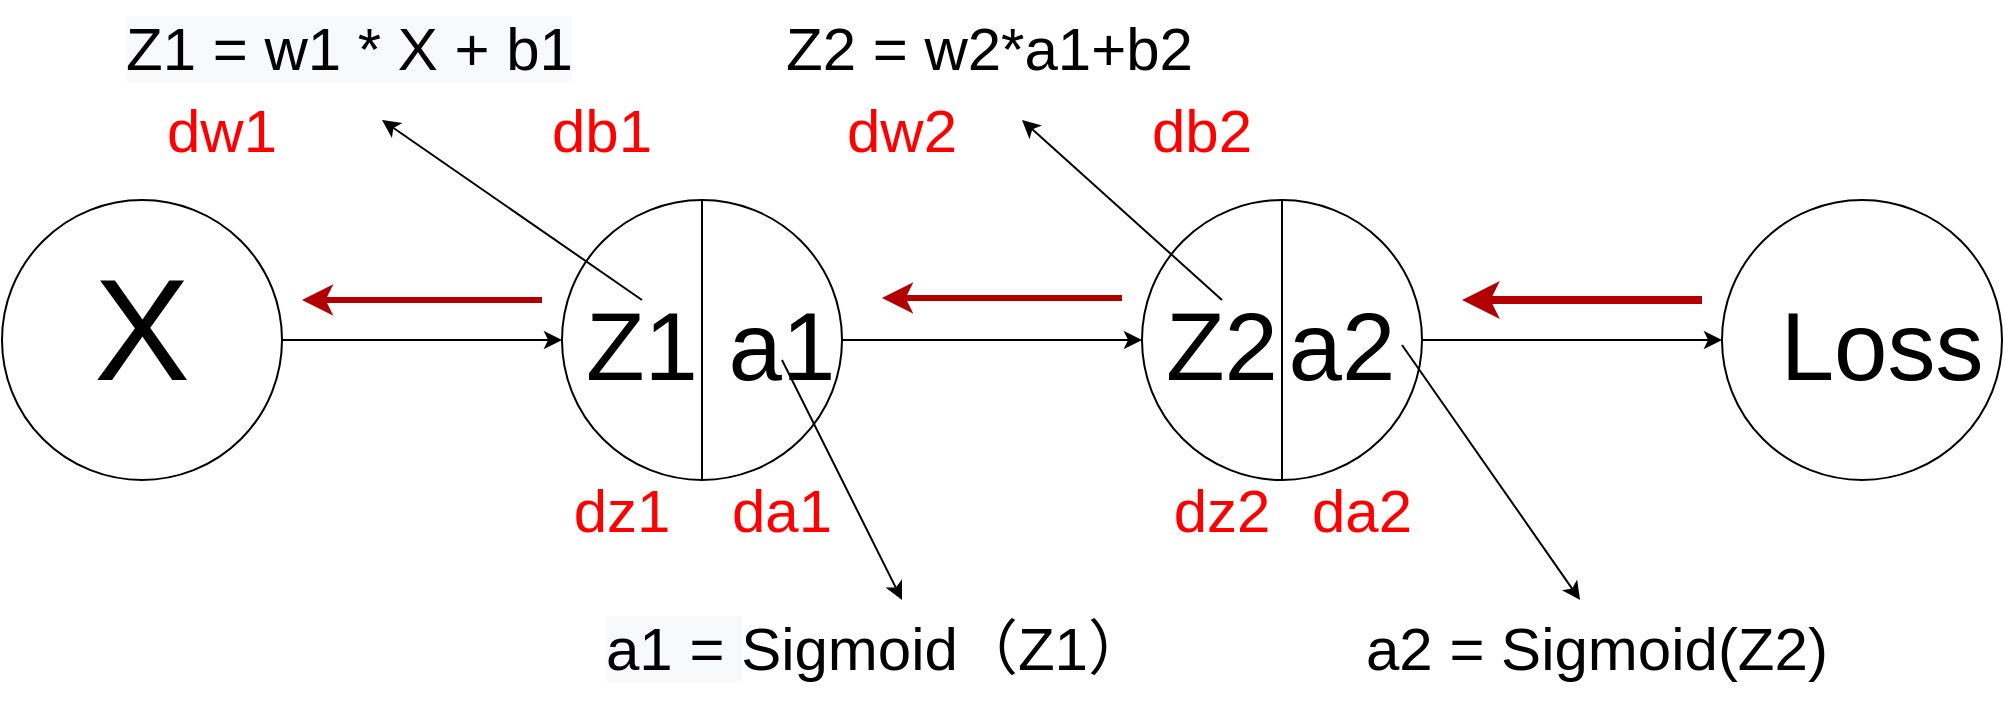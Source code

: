 <mxfile version="20.2.5" type="device"><diagram id="DU77TVv2JnunWvORWXSk" name="第 1 页"><mxGraphModel dx="1038" dy="621" grid="1" gridSize="10" guides="1" tooltips="1" connect="1" arrows="1" fold="1" page="1" pageScale="1" pageWidth="827" pageHeight="1169" math="0" shadow="0"><root><mxCell id="0"/><mxCell id="1" parent="0"/><mxCell id="XCmyhjgtLvV2xC0jC206-1" value="" style="ellipse;whiteSpace=wrap;html=1;aspect=fixed;" vertex="1" parent="1"><mxGeometry x="70" y="140" width="140" height="140" as="geometry"/></mxCell><mxCell id="XCmyhjgtLvV2xC0jC206-2" value="" style="ellipse;whiteSpace=wrap;html=1;aspect=fixed;" vertex="1" parent="1"><mxGeometry x="350" y="140" width="140" height="140" as="geometry"/></mxCell><mxCell id="XCmyhjgtLvV2xC0jC206-3" value="" style="endArrow=none;html=1;rounded=0;entryX=0.5;entryY=0;entryDx=0;entryDy=0;exitX=0.5;exitY=1;exitDx=0;exitDy=0;" edge="1" parent="1" source="XCmyhjgtLvV2xC0jC206-2" target="XCmyhjgtLvV2xC0jC206-2"><mxGeometry width="50" height="50" relative="1" as="geometry"><mxPoint x="480" y="310" as="sourcePoint"/><mxPoint x="530" y="260" as="targetPoint"/></mxGeometry></mxCell><mxCell id="XCmyhjgtLvV2xC0jC206-4" value="" style="ellipse;whiteSpace=wrap;html=1;aspect=fixed;" vertex="1" parent="1"><mxGeometry x="640" y="140" width="140" height="140" as="geometry"/></mxCell><mxCell id="XCmyhjgtLvV2xC0jC206-5" value="" style="endArrow=none;html=1;rounded=0;entryX=0.5;entryY=0;entryDx=0;entryDy=0;exitX=0.5;exitY=1;exitDx=0;exitDy=0;" edge="1" parent="1" source="XCmyhjgtLvV2xC0jC206-4" target="XCmyhjgtLvV2xC0jC206-4"><mxGeometry width="50" height="50" relative="1" as="geometry"><mxPoint x="1000" y="300" as="sourcePoint"/><mxPoint x="1050" y="250" as="targetPoint"/></mxGeometry></mxCell><mxCell id="XCmyhjgtLvV2xC0jC206-6" value="" style="endArrow=classic;html=1;rounded=0;exitX=1;exitY=0.5;exitDx=0;exitDy=0;entryX=0;entryY=0.5;entryDx=0;entryDy=0;" edge="1" parent="1" source="XCmyhjgtLvV2xC0jC206-1" target="XCmyhjgtLvV2xC0jC206-2"><mxGeometry width="50" height="50" relative="1" as="geometry"><mxPoint x="470" y="300" as="sourcePoint"/><mxPoint x="520" y="250" as="targetPoint"/></mxGeometry></mxCell><mxCell id="XCmyhjgtLvV2xC0jC206-7" value="" style="endArrow=classic;html=1;rounded=0;entryX=0;entryY=0.5;entryDx=0;entryDy=0;exitX=1;exitY=0.5;exitDx=0;exitDy=0;" edge="1" parent="1" source="XCmyhjgtLvV2xC0jC206-2" target="XCmyhjgtLvV2xC0jC206-4"><mxGeometry width="50" height="50" relative="1" as="geometry"><mxPoint x="470" y="300" as="sourcePoint"/><mxPoint x="520" y="250" as="targetPoint"/></mxGeometry></mxCell><mxCell id="XCmyhjgtLvV2xC0jC206-8" value="&lt;font style=&quot;font-size: 72px;&quot;&gt;X&lt;/font&gt;" style="text;html=1;strokeColor=none;fillColor=none;align=center;verticalAlign=middle;whiteSpace=wrap;rounded=0;" vertex="1" parent="1"><mxGeometry x="110" y="190" width="60" height="30" as="geometry"/></mxCell><mxCell id="XCmyhjgtLvV2xC0jC206-9" value="&lt;font style=&quot;font-size: 48px;&quot;&gt;Z1&lt;/font&gt;" style="text;html=1;strokeColor=none;fillColor=none;align=center;verticalAlign=middle;whiteSpace=wrap;rounded=0;fontSize=72;" vertex="1" parent="1"><mxGeometry x="360" y="190" width="60" height="30" as="geometry"/></mxCell><mxCell id="XCmyhjgtLvV2xC0jC206-10" value="&lt;font style=&quot;font-size: 48px;&quot;&gt;a1&lt;/font&gt;" style="text;html=1;strokeColor=none;fillColor=none;align=center;verticalAlign=middle;whiteSpace=wrap;rounded=0;fontSize=72;" vertex="1" parent="1"><mxGeometry x="430" y="190" width="60" height="30" as="geometry"/></mxCell><mxCell id="XCmyhjgtLvV2xC0jC206-11" value="&lt;font style=&quot;font-size: 48px;&quot;&gt;a2&lt;/font&gt;" style="text;html=1;strokeColor=none;fillColor=none;align=center;verticalAlign=middle;whiteSpace=wrap;rounded=0;fontSize=72;" vertex="1" parent="1"><mxGeometry x="710" y="190" width="60" height="30" as="geometry"/></mxCell><mxCell id="XCmyhjgtLvV2xC0jC206-12" value="&lt;font style=&quot;font-size: 48px;&quot;&gt;Z2&lt;/font&gt;" style="text;html=1;strokeColor=none;fillColor=none;align=center;verticalAlign=middle;whiteSpace=wrap;rounded=0;fontSize=72;" vertex="1" parent="1"><mxGeometry x="650" y="190" width="60" height="30" as="geometry"/></mxCell><mxCell id="XCmyhjgtLvV2xC0jC206-13" value="&lt;span style=&quot;color: rgb(0, 0, 0); font-family: Helvetica; font-size: 30px; font-style: normal; font-variant-ligatures: normal; font-variant-caps: normal; font-weight: 400; letter-spacing: normal; orphans: 2; text-align: left; text-indent: 0px; text-transform: none; widows: 2; word-spacing: 0px; -webkit-text-stroke-width: 0px; background-color: rgb(248, 249, 250); text-decoration-thickness: initial; text-decoration-style: initial; text-decoration-color: initial; float: none; display: inline !important;&quot;&gt;Z1 = w1 * X + b1&lt;/span&gt;" style="text;whiteSpace=wrap;html=1;fontSize=30;fontColor=#000000;" vertex="1" parent="1"><mxGeometry x="130" y="40" width="260" height="60" as="geometry"/></mxCell><mxCell id="XCmyhjgtLvV2xC0jC206-14" value="&lt;font style=&quot;color: rgb(0, 0, 0); font-family: Helvetica; font-style: normal; font-variant-ligatures: normal; font-variant-caps: normal; font-weight: 400; letter-spacing: normal; orphans: 2; text-align: left; text-indent: 0px; text-transform: none; widows: 2; word-spacing: 0px; -webkit-text-stroke-width: 0px; background-color: rgb(248, 249, 250); text-decoration-thickness: initial; text-decoration-style: initial; text-decoration-color: initial; font-size: 30px;&quot;&gt;a1 =&amp;nbsp;&lt;/font&gt;&lt;span style=&quot;color: rgb(0, 0, 0); font-style: normal; font-variant-ligatures: normal; font-variant-caps: normal; font-weight: 400; letter-spacing: normal; orphans: 2; text-align: left; text-indent: 0px; text-transform: none; widows: 2; word-spacing: 0px; -webkit-text-stroke-width: 0px; text-decoration-thickness: initial; text-decoration-style: initial; text-decoration-color: initial; font-family: Arial, sans-serif; background-color: rgb(255, 255, 255); font-size: 30px;&quot;&gt;&lt;font style=&quot;font-size: 30px;&quot;&gt;Sigmoid（Z1）&lt;/font&gt;&lt;/span&gt;" style="text;whiteSpace=wrap;html=1;fontSize=30;fontColor=#000000;" vertex="1" parent="1"><mxGeometry x="370" y="340" width="300" height="60" as="geometry"/></mxCell><mxCell id="XCmyhjgtLvV2xC0jC206-15" value="&lt;span style=&quot;color: rgb(0, 0, 0); font-family: Arial, sans-serif; font-size: 30px; font-style: normal; font-variant-ligatures: normal; font-variant-caps: normal; font-weight: 400; letter-spacing: normal; orphans: 2; text-align: left; text-indent: 0px; text-transform: none; widows: 2; word-spacing: 0px; -webkit-text-stroke-width: 0px; background-color: rgb(255, 255, 255); text-decoration-thickness: initial; text-decoration-style: initial; text-decoration-color: initial; float: none; display: inline !important;&quot;&gt;Z2 = w2*a1+b2&lt;/span&gt;" style="text;whiteSpace=wrap;html=1;fontSize=30;fontColor=#000000;" vertex="1" parent="1"><mxGeometry x="460" y="40" width="240" height="60" as="geometry"/></mxCell><mxCell id="XCmyhjgtLvV2xC0jC206-16" value="&lt;span style=&quot;color: rgb(0, 0, 0); font-family: Arial, sans-serif; font-size: 30px; font-style: normal; font-variant-ligatures: normal; font-variant-caps: normal; font-weight: 400; letter-spacing: normal; orphans: 2; text-align: left; text-indent: 0px; text-transform: none; widows: 2; word-spacing: 0px; -webkit-text-stroke-width: 0px; background-color: rgb(255, 255, 255); text-decoration-thickness: initial; text-decoration-style: initial; text-decoration-color: initial; float: none; display: inline !important;&quot;&gt;a2 = Sigmoid(Z2)&lt;/span&gt;" style="text;whiteSpace=wrap;html=1;fontSize=30;fontColor=#000000;" vertex="1" parent="1"><mxGeometry x="750" y="340" width="260" height="60" as="geometry"/></mxCell><mxCell id="XCmyhjgtLvV2xC0jC206-17" value="" style="endArrow=classic;html=1;rounded=0;fontSize=30;fontColor=#000000;entryX=0.5;entryY=1;entryDx=0;entryDy=0;exitX=0.5;exitY=0;exitDx=0;exitDy=0;" edge="1" parent="1" source="XCmyhjgtLvV2xC0jC206-9" target="XCmyhjgtLvV2xC0jC206-13"><mxGeometry width="50" height="50" relative="1" as="geometry"><mxPoint x="460" y="360" as="sourcePoint"/><mxPoint x="510" y="310" as="targetPoint"/></mxGeometry></mxCell><mxCell id="XCmyhjgtLvV2xC0jC206-18" value="" style="endArrow=classic;html=1;rounded=0;fontSize=30;fontColor=#000000;entryX=0.5;entryY=0;entryDx=0;entryDy=0;" edge="1" parent="1" target="XCmyhjgtLvV2xC0jC206-14"><mxGeometry width="50" height="50" relative="1" as="geometry"><mxPoint x="460" y="220" as="sourcePoint"/><mxPoint x="510" y="310" as="targetPoint"/></mxGeometry></mxCell><mxCell id="XCmyhjgtLvV2xC0jC206-19" value="" style="endArrow=classic;html=1;rounded=0;fontSize=30;fontColor=#000000;entryX=0.5;entryY=1;entryDx=0;entryDy=0;exitX=0.5;exitY=0;exitDx=0;exitDy=0;" edge="1" parent="1" source="XCmyhjgtLvV2xC0jC206-12" target="XCmyhjgtLvV2xC0jC206-15"><mxGeometry width="50" height="50" relative="1" as="geometry"><mxPoint x="460" y="360" as="sourcePoint"/><mxPoint x="510" y="310" as="targetPoint"/></mxGeometry></mxCell><mxCell id="XCmyhjgtLvV2xC0jC206-20" value="" style="endArrow=classic;html=1;rounded=0;fontSize=30;fontColor=#000000;exitX=1;exitY=0.75;exitDx=0;exitDy=0;" edge="1" parent="1" source="XCmyhjgtLvV2xC0jC206-11" target="XCmyhjgtLvV2xC0jC206-16"><mxGeometry width="50" height="50" relative="1" as="geometry"><mxPoint x="710" y="330" as="sourcePoint"/><mxPoint x="840" y="270" as="targetPoint"/></mxGeometry></mxCell><mxCell id="XCmyhjgtLvV2xC0jC206-21" value="" style="ellipse;whiteSpace=wrap;html=1;aspect=fixed;" vertex="1" parent="1"><mxGeometry x="930" y="140" width="140" height="140" as="geometry"/></mxCell><mxCell id="XCmyhjgtLvV2xC0jC206-22" value="" style="endArrow=classic;html=1;rounded=0;entryX=0;entryY=0.5;entryDx=0;entryDy=0;exitX=1;exitY=0.5;exitDx=0;exitDy=0;" edge="1" parent="1" source="XCmyhjgtLvV2xC0jC206-4" target="XCmyhjgtLvV2xC0jC206-21"><mxGeometry width="50" height="50" relative="1" as="geometry"><mxPoint x="880" y="100" as="sourcePoint"/><mxPoint x="930" y="50" as="targetPoint"/></mxGeometry></mxCell><mxCell id="XCmyhjgtLvV2xC0jC206-23" value="&lt;font style=&quot;font-size: 48px;&quot;&gt;Loss&lt;/font&gt;" style="text;html=1;strokeColor=none;fillColor=none;align=center;verticalAlign=middle;whiteSpace=wrap;rounded=0;fontSize=72;" vertex="1" parent="1"><mxGeometry x="980" y="190" width="60" height="30" as="geometry"/></mxCell><mxCell id="XCmyhjgtLvV2xC0jC206-24" value="" style="endArrow=classic;html=1;rounded=0;fillColor=#e51400;strokeColor=#B20000;strokeWidth=4;" edge="1" parent="1"><mxGeometry width="50" height="50" relative="1" as="geometry"><mxPoint x="920" y="190" as="sourcePoint"/><mxPoint x="800" y="190" as="targetPoint"/></mxGeometry></mxCell><mxCell id="XCmyhjgtLvV2xC0jC206-26" value="" style="endArrow=classic;html=1;rounded=0;fillColor=#e51400;strokeColor=#B20000;strokeWidth=3;" edge="1" parent="1"><mxGeometry width="50" height="50" relative="1" as="geometry"><mxPoint x="340" y="190" as="sourcePoint"/><mxPoint x="220" y="190" as="targetPoint"/></mxGeometry></mxCell><mxCell id="XCmyhjgtLvV2xC0jC206-27" value="" style="endArrow=classic;html=1;rounded=0;fillColor=#e51400;strokeColor=#B20000;strokeWidth=3;" edge="1" parent="1"><mxGeometry width="50" height="50" relative="1" as="geometry"><mxPoint x="630" y="189" as="sourcePoint"/><mxPoint x="510" y="189" as="targetPoint"/></mxGeometry></mxCell><mxCell id="XCmyhjgtLvV2xC0jC206-28" value="&lt;font style=&quot;font-size: 30px;&quot; color=&quot;#ff0000&quot;&gt;da2&lt;/font&gt;" style="text;html=1;strokeColor=none;fillColor=none;align=center;verticalAlign=middle;whiteSpace=wrap;rounded=0;" vertex="1" parent="1"><mxGeometry x="720" y="280" width="60" height="30" as="geometry"/></mxCell><mxCell id="XCmyhjgtLvV2xC0jC206-29" value="&lt;font style=&quot;font-size: 30px;&quot; color=&quot;#ff0000&quot;&gt;dz2&lt;/font&gt;" style="text;html=1;strokeColor=none;fillColor=none;align=center;verticalAlign=middle;whiteSpace=wrap;rounded=0;" vertex="1" parent="1"><mxGeometry x="650" y="280" width="60" height="30" as="geometry"/></mxCell><mxCell id="XCmyhjgtLvV2xC0jC206-30" value="&lt;font style=&quot;font-size: 30px;&quot; color=&quot;#ff0000&quot;&gt;dw2&lt;/font&gt;" style="text;html=1;strokeColor=none;fillColor=none;align=center;verticalAlign=middle;whiteSpace=wrap;rounded=0;" vertex="1" parent="1"><mxGeometry x="490" y="90" width="60" height="30" as="geometry"/></mxCell><mxCell id="XCmyhjgtLvV2xC0jC206-31" value="&lt;font style=&quot;font-size: 30px;&quot; color=&quot;#ff0000&quot;&gt;db2&lt;/font&gt;" style="text;html=1;strokeColor=none;fillColor=none;align=center;verticalAlign=middle;whiteSpace=wrap;rounded=0;" vertex="1" parent="1"><mxGeometry x="640" y="90" width="60" height="30" as="geometry"/></mxCell><mxCell id="XCmyhjgtLvV2xC0jC206-32" value="&lt;font style=&quot;font-size: 30px;&quot; color=&quot;#ff0000&quot;&gt;dz1&lt;/font&gt;" style="text;html=1;strokeColor=none;fillColor=none;align=center;verticalAlign=middle;whiteSpace=wrap;rounded=0;" vertex="1" parent="1"><mxGeometry x="350" y="280" width="60" height="30" as="geometry"/></mxCell><mxCell id="XCmyhjgtLvV2xC0jC206-33" value="&lt;font style=&quot;font-size: 30px;&quot; color=&quot;#ff0000&quot;&gt;da1&lt;/font&gt;" style="text;html=1;strokeColor=none;fillColor=none;align=center;verticalAlign=middle;whiteSpace=wrap;rounded=0;" vertex="1" parent="1"><mxGeometry x="430" y="280" width="60" height="30" as="geometry"/></mxCell><mxCell id="XCmyhjgtLvV2xC0jC206-34" value="&lt;font style=&quot;font-size: 30px;&quot; color=&quot;#ff0000&quot;&gt;dw1&lt;/font&gt;" style="text;html=1;strokeColor=none;fillColor=none;align=center;verticalAlign=middle;whiteSpace=wrap;rounded=0;" vertex="1" parent="1"><mxGeometry x="150" y="90" width="60" height="30" as="geometry"/></mxCell><mxCell id="XCmyhjgtLvV2xC0jC206-35" value="&lt;font style=&quot;font-size: 30px;&quot; color=&quot;#ff0000&quot;&gt;db1&lt;/font&gt;" style="text;html=1;strokeColor=none;fillColor=none;align=center;verticalAlign=middle;whiteSpace=wrap;rounded=0;" vertex="1" parent="1"><mxGeometry x="340" y="90" width="60" height="30" as="geometry"/></mxCell></root></mxGraphModel></diagram></mxfile>